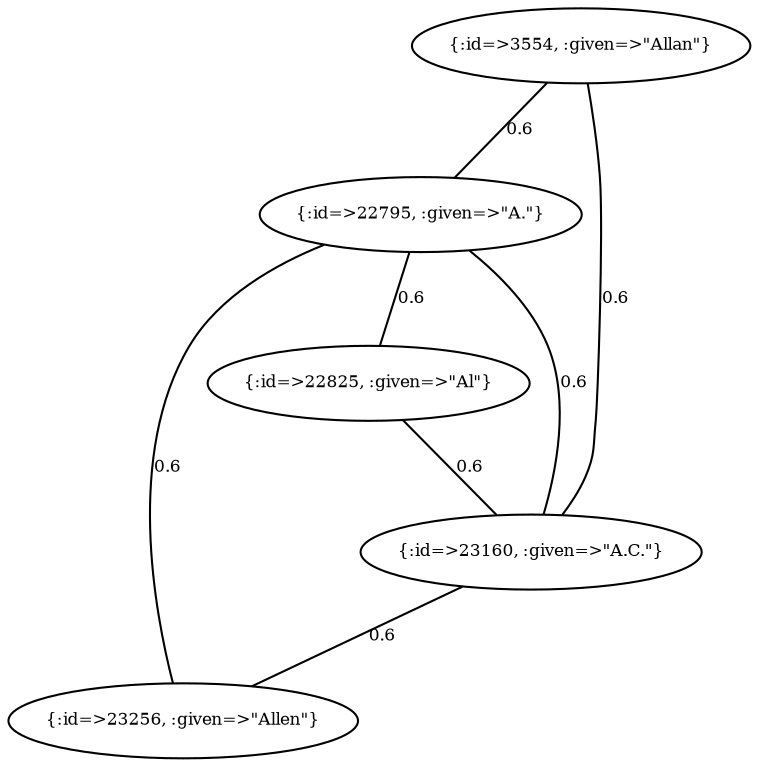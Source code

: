 graph Collector__WeightedGraph {
    "{:id=>3554, :given=>\"Allan\"}" [
        fontsize = 8,
        label = "{:id=>3554, :given=>\"Allan\"}"
    ]

    "{:id=>22795, :given=>\"A.\"}" [
        fontsize = 8,
        label = "{:id=>22795, :given=>\"A.\"}"
    ]

    "{:id=>22825, :given=>\"Al\"}" [
        fontsize = 8,
        label = "{:id=>22825, :given=>\"Al\"}"
    ]

    "{:id=>23160, :given=>\"A.C.\"}" [
        fontsize = 8,
        label = "{:id=>23160, :given=>\"A.C.\"}"
    ]

    "{:id=>23256, :given=>\"Allen\"}" [
        fontsize = 8,
        label = "{:id=>23256, :given=>\"Allen\"}"
    ]

    "{:id=>3554, :given=>\"Allan\"}" -- "{:id=>22795, :given=>\"A.\"}" [
        fontsize = 8,
        label = 0.6
    ]

    "{:id=>3554, :given=>\"Allan\"}" -- "{:id=>23160, :given=>\"A.C.\"}" [
        fontsize = 8,
        label = 0.6
    ]

    "{:id=>22795, :given=>\"A.\"}" -- "{:id=>22825, :given=>\"Al\"}" [
        fontsize = 8,
        label = 0.6
    ]

    "{:id=>22795, :given=>\"A.\"}" -- "{:id=>23160, :given=>\"A.C.\"}" [
        fontsize = 8,
        label = 0.6
    ]

    "{:id=>22795, :given=>\"A.\"}" -- "{:id=>23256, :given=>\"Allen\"}" [
        fontsize = 8,
        label = 0.6
    ]

    "{:id=>22825, :given=>\"Al\"}" -- "{:id=>23160, :given=>\"A.C.\"}" [
        fontsize = 8,
        label = 0.6
    ]

    "{:id=>23160, :given=>\"A.C.\"}" -- "{:id=>23256, :given=>\"Allen\"}" [
        fontsize = 8,
        label = 0.6
    ]
}
